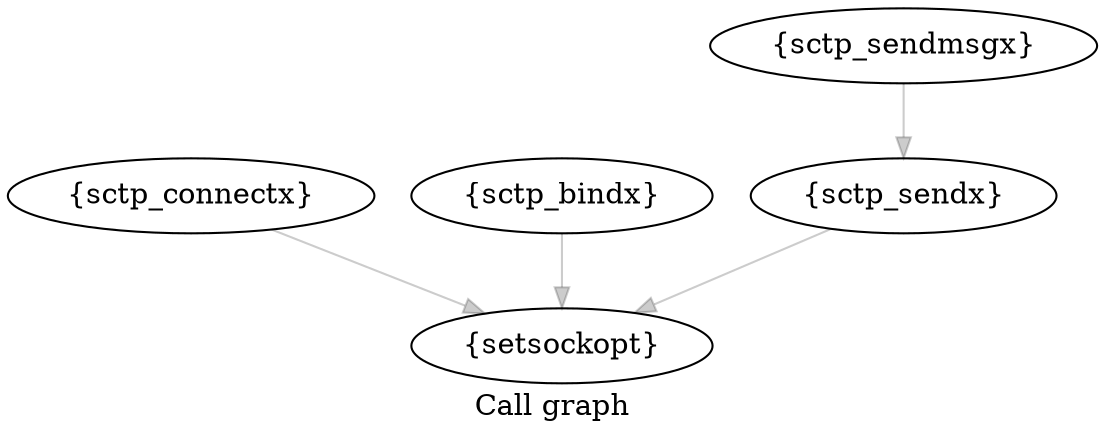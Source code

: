 digraph "Call graph" {
	label="Call graph";
	"Node0x80563d720" [label="{sctp_connectx}"];
	"Node0x80563d720" -> "Node0x80563d7e0" [color="#00000033"];

	"Node0x80563d840" [label="{sctp_bindx}"];
	"Node0x80563d840" -> "Node0x80563d7e0" [color="#00000033"];

	"Node0x80563dc00" [label="{sctp_sendx}"];
	"Node0x80563dc00" -> "Node0x80563d7e0" [color="#00000033"];

	"Node0x80563dc60" [label="{sctp_sendmsgx}"];
	"Node0x80563dc60" -> "Node0x80563dc00" [color="#00000033"];

	"Node0x80563d7e0" [label="{setsockopt}"];

}
